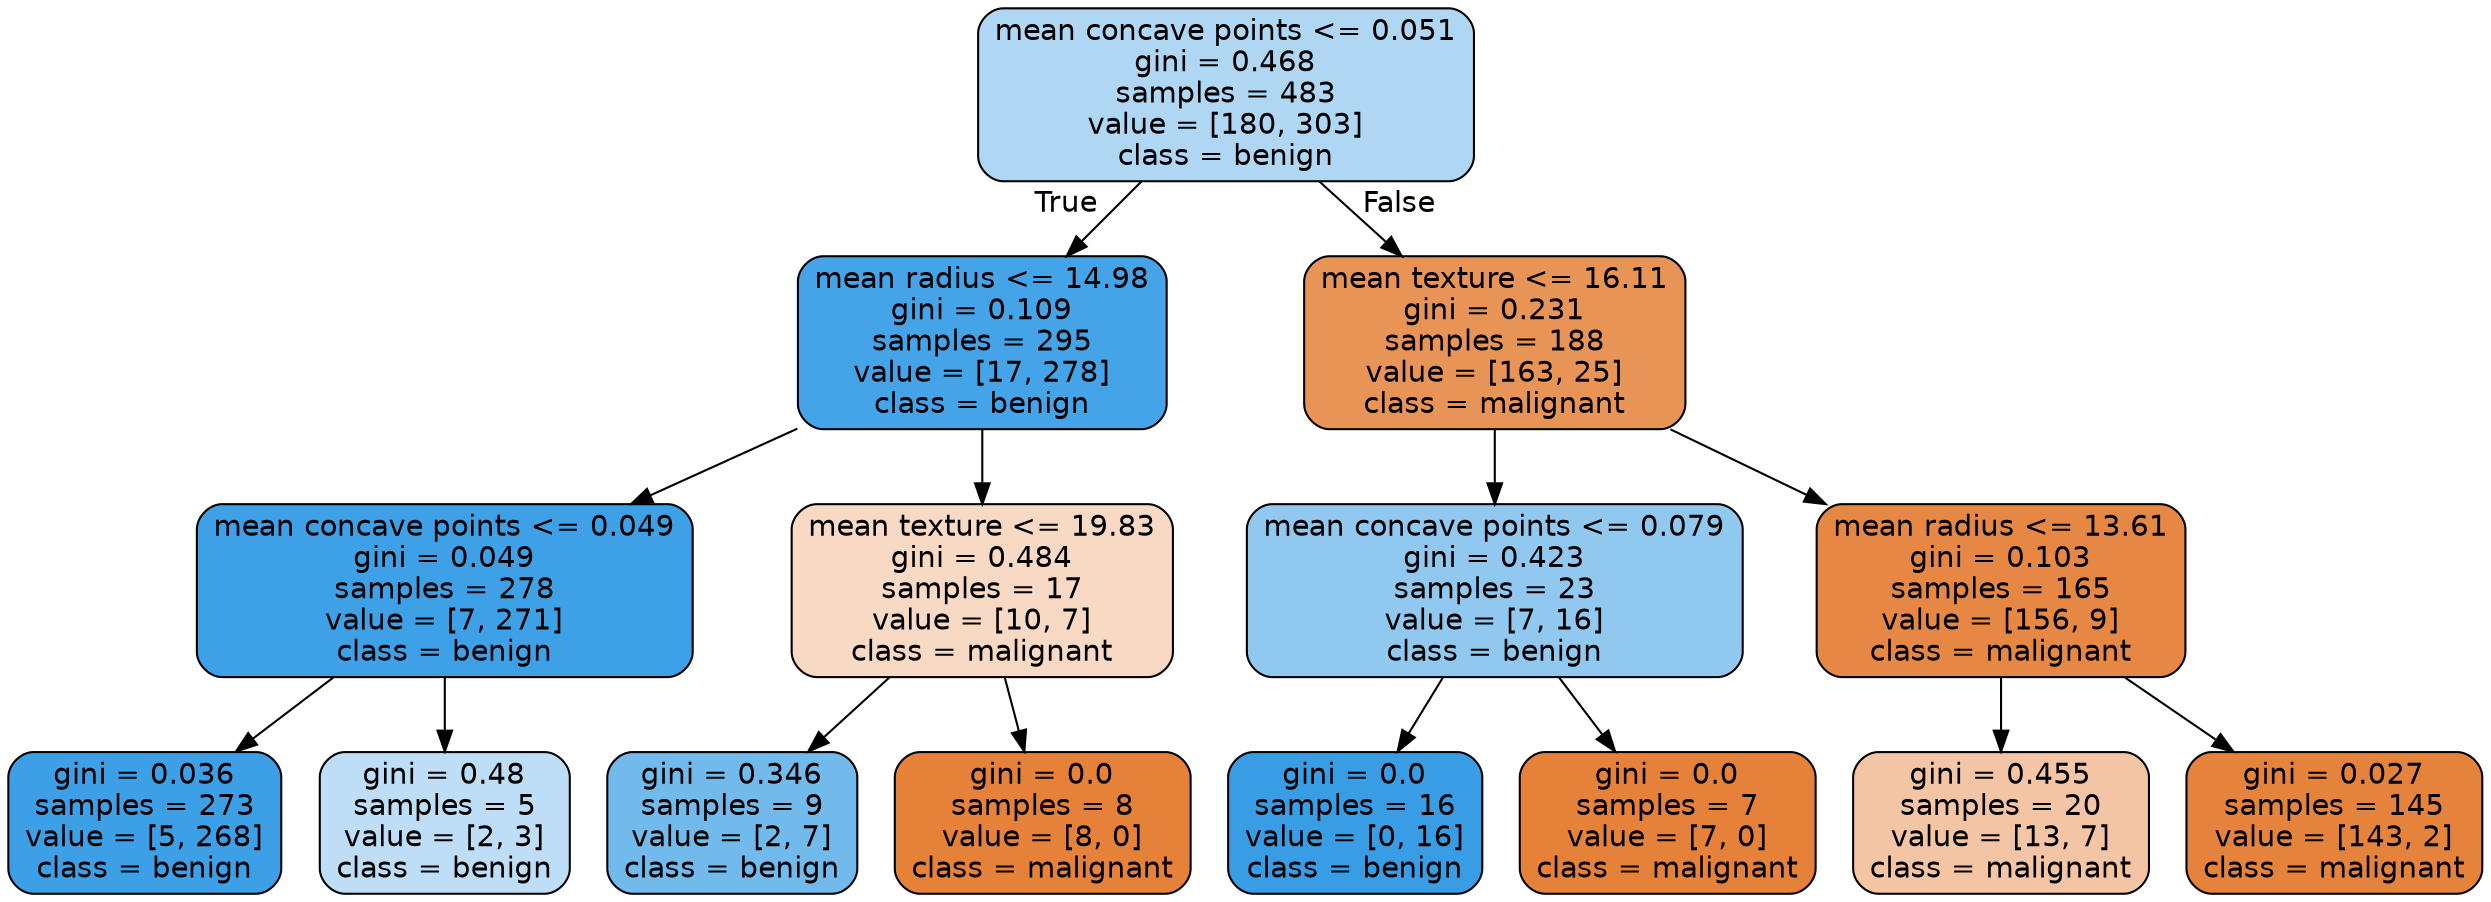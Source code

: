 digraph Tree {
node [shape=box, style="filled, rounded", color="black", fontname="helvetica"] ;
edge [fontname="helvetica"] ;
0 [label="mean concave points <= 0.051\ngini = 0.468\nsamples = 483\nvalue = [180, 303]\nclass = benign", fillcolor="#afd7f4"] ;
1 [label="mean radius <= 14.98\ngini = 0.109\nsamples = 295\nvalue = [17, 278]\nclass = benign", fillcolor="#45a3e7"] ;
0 -> 1 [labeldistance=2.5, labelangle=45, headlabel="True"] ;
2 [label="mean concave points <= 0.049\ngini = 0.049\nsamples = 278\nvalue = [7, 271]\nclass = benign", fillcolor="#3ea0e6"] ;
1 -> 2 ;
3 [label="gini = 0.036\nsamples = 273\nvalue = [5, 268]\nclass = benign", fillcolor="#3d9fe5"] ;
2 -> 3 ;
4 [label="gini = 0.48\nsamples = 5\nvalue = [2, 3]\nclass = benign", fillcolor="#bddef6"] ;
2 -> 4 ;
5 [label="mean texture <= 19.83\ngini = 0.484\nsamples = 17\nvalue = [10, 7]\nclass = malignant", fillcolor="#f7d9c4"] ;
1 -> 5 ;
6 [label="gini = 0.346\nsamples = 9\nvalue = [2, 7]\nclass = benign", fillcolor="#72b9ec"] ;
5 -> 6 ;
7 [label="gini = 0.0\nsamples = 8\nvalue = [8, 0]\nclass = malignant", fillcolor="#e58139"] ;
5 -> 7 ;
8 [label="mean texture <= 16.11\ngini = 0.231\nsamples = 188\nvalue = [163, 25]\nclass = malignant", fillcolor="#e99457"] ;
0 -> 8 [labeldistance=2.5, labelangle=-45, headlabel="False"] ;
9 [label="mean concave points <= 0.079\ngini = 0.423\nsamples = 23\nvalue = [7, 16]\nclass = benign", fillcolor="#90c8f0"] ;
8 -> 9 ;
10 [label="gini = 0.0\nsamples = 16\nvalue = [0, 16]\nclass = benign", fillcolor="#399de5"] ;
9 -> 10 ;
11 [label="gini = 0.0\nsamples = 7\nvalue = [7, 0]\nclass = malignant", fillcolor="#e58139"] ;
9 -> 11 ;
12 [label="mean radius <= 13.61\ngini = 0.103\nsamples = 165\nvalue = [156, 9]\nclass = malignant", fillcolor="#e68844"] ;
8 -> 12 ;
13 [label="gini = 0.455\nsamples = 20\nvalue = [13, 7]\nclass = malignant", fillcolor="#f3c5a4"] ;
12 -> 13 ;
14 [label="gini = 0.027\nsamples = 145\nvalue = [143, 2]\nclass = malignant", fillcolor="#e5833c"] ;
12 -> 14 ;
}